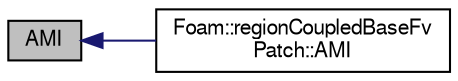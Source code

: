 digraph "AMI"
{
  bgcolor="transparent";
  edge [fontname="FreeSans",fontsize="10",labelfontname="FreeSans",labelfontsize="10"];
  node [fontname="FreeSans",fontsize="10",shape=record];
  rankdir="LR";
  Node1 [label="AMI",height=0.2,width=0.4,color="black", fillcolor="grey75", style="filled" fontcolor="black"];
  Node1 -> Node2 [dir="back",color="midnightblue",fontsize="10",style="solid",fontname="FreeSans"];
  Node2 [label="Foam::regionCoupledBaseFv\lPatch::AMI",height=0.2,width=0.4,color="black",URL="$a02057.html#a33f8a45d17e184352e0cf21839788308",tooltip="Return a reference to the AMI interpolator. "];
}
